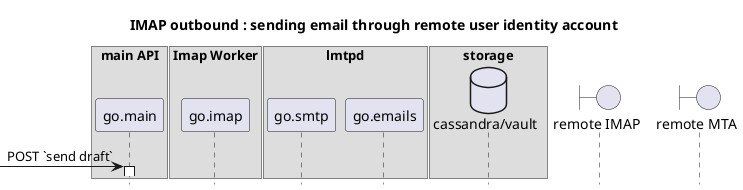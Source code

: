 @startuml
hide footbox
title IMAP outbound : sending email through remote user identity account
box "main API"
participant "go.main"
endbox
box "Imap Worker"
participant "go.imap"
endbox
box "lmtpd"
participant "go.smtp"
participant "go.emails"
endbox
box "storage"
database "cassandra/vault" as store
endbox
boundary "remote IMAP" as imap
boundary "remote MTA" as mta
[-> go.main : POST `send draft`
activate go.main
autonumber

@enduml